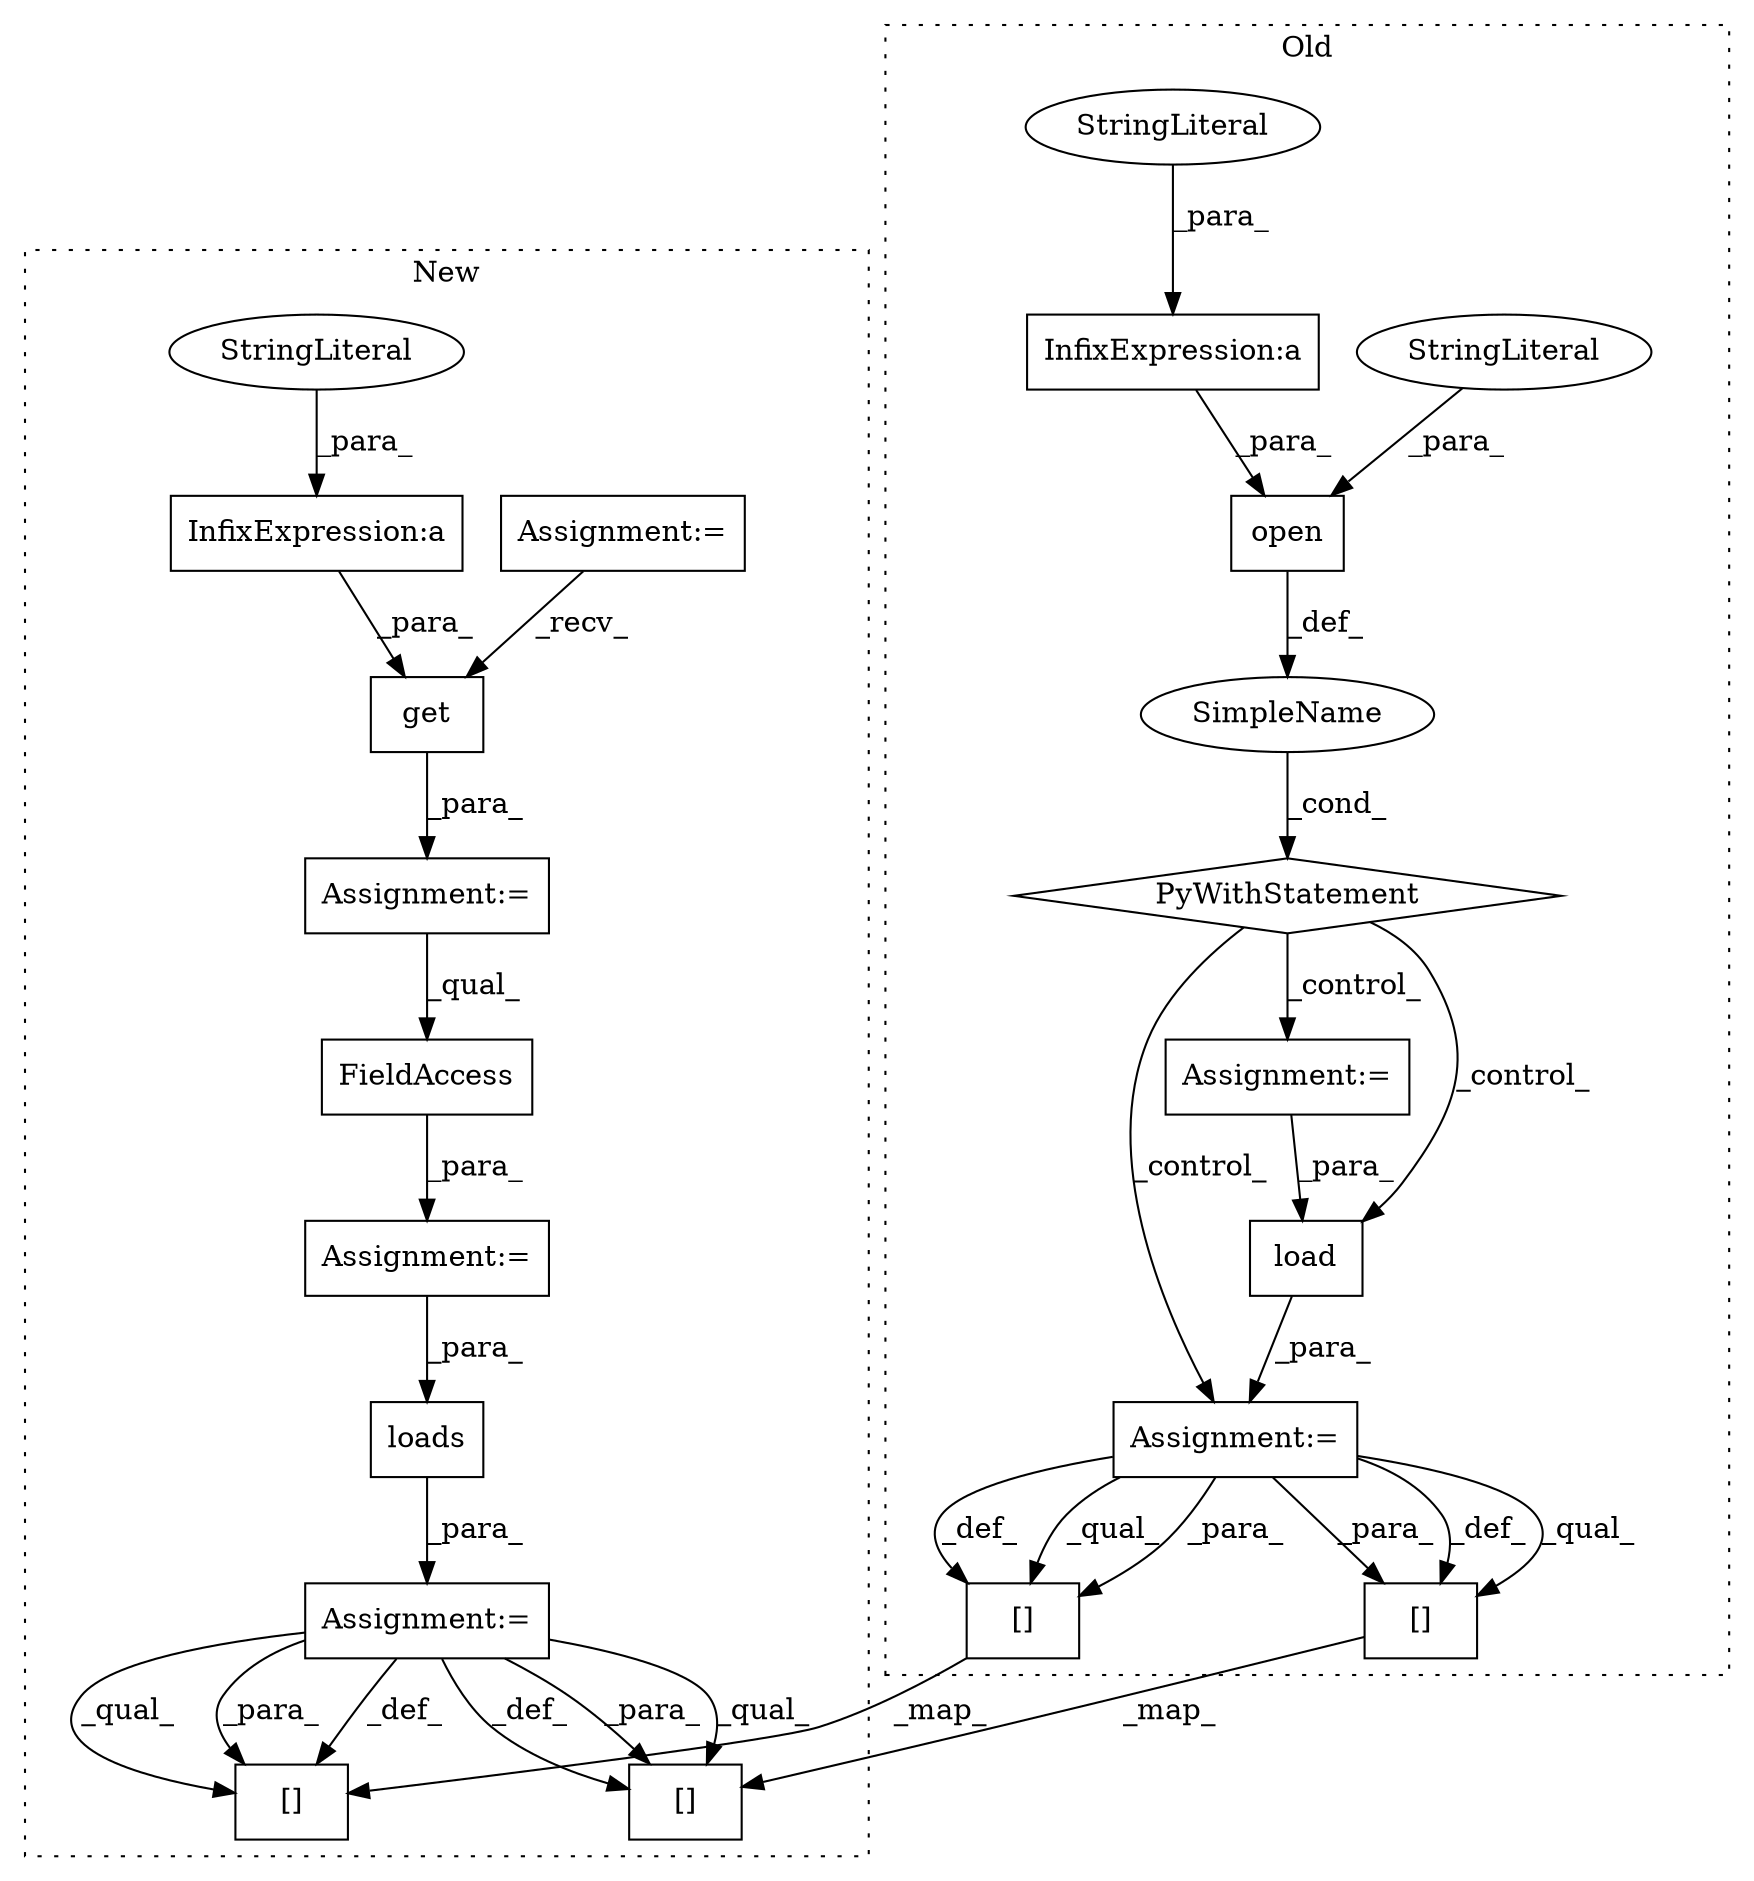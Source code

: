 digraph G {
subgraph cluster0 {
1 [label="PyWithStatement" a="104" s="339,420" l="10,2" shape="diamond"];
4 [label="Assignment:=" a="7" s="453" l="1" shape="box"];
5 [label="SimpleName" a="42" s="" l="" shape="ellipse"];
6 [label="Assignment:=" a="7" s="435" l="4" shape="box"];
8 [label="open" a="32" s="349,419" l="5,1" shape="box"];
9 [label="StringLiteral" a="45" s="416" l="3" shape="ellipse"];
11 [label="[]" a="2" s="2262,2271" l="3,1" shape="box"];
12 [label="InfixExpression:a" a="27" s="403" l="3" shape="box"];
13 [label="[]" a="2" s="2653,2658" l="2,1" shape="box"];
16 [label="load" a="32" s="459,468" l="5,1" shape="box"];
19 [label="StringLiteral" a="45" s="354" l="49" shape="ellipse"];
label = "Old";
style="dotted";
}
subgraph cluster1 {
2 [label="loads" a="32" s="574,584" l="6,1" shape="box"];
3 [label="Assignment:=" a="7" s="568" l="1" shape="box"];
7 [label="Assignment:=" a="7" s="199" l="8" shape="box"];
10 [label="[]" a="2" s="2372,2381" l="3,1" shape="box"];
14 [label="[]" a="2" s="2763,2768" l="2,1" shape="box"];
15 [label="InfixExpression:a" a="27" s="519" l="3" shape="box"];
17 [label="FieldAccess" a="22" s="543" l="13" shape="box"];
18 [label="get" a="32" s="434,531" l="4,1" shape="box"];
20 [label="Assignment:=" a="7" s="542" l="1" shape="box"];
21 [label="Assignment:=" a="7" s="424" l="1" shape="box"];
22 [label="StringLiteral" a="45" s="438" l="81" shape="ellipse"];
label = "New";
style="dotted";
}
1 -> 4 [label="_control_"];
1 -> 6 [label="_control_"];
1 -> 16 [label="_control_"];
2 -> 3 [label="_para_"];
3 -> 14 [label="_def_"];
3 -> 10 [label="_qual_"];
3 -> 14 [label="_para_"];
3 -> 10 [label="_para_"];
3 -> 14 [label="_qual_"];
3 -> 10 [label="_def_"];
4 -> 13 [label="_para_"];
4 -> 11 [label="_def_"];
4 -> 13 [label="_def_"];
4 -> 11 [label="_qual_"];
4 -> 13 [label="_qual_"];
4 -> 11 [label="_para_"];
5 -> 1 [label="_cond_"];
6 -> 16 [label="_para_"];
7 -> 18 [label="_recv_"];
8 -> 5 [label="_def_"];
9 -> 8 [label="_para_"];
11 -> 10 [label="_map_"];
12 -> 8 [label="_para_"];
13 -> 14 [label="_map_"];
15 -> 18 [label="_para_"];
16 -> 4 [label="_para_"];
17 -> 20 [label="_para_"];
18 -> 21 [label="_para_"];
19 -> 12 [label="_para_"];
20 -> 2 [label="_para_"];
21 -> 17 [label="_qual_"];
22 -> 15 [label="_para_"];
}
